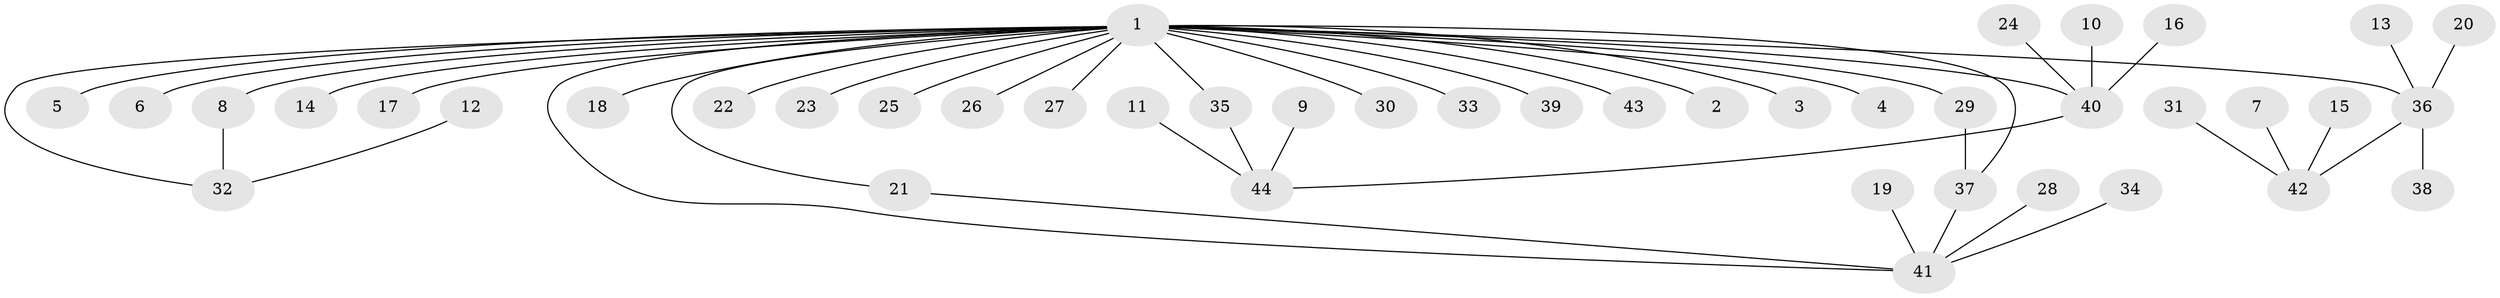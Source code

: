 // original degree distribution, {9: 0.011363636363636364, 22: 0.011363636363636364, 8: 0.022727272727272728, 4: 0.022727272727272728, 1: 0.5568181818181818, 5: 0.03409090909090909, 3: 0.06818181818181818, 2: 0.26136363636363635, 7: 0.011363636363636364}
// Generated by graph-tools (version 1.1) at 2025/26/03/09/25 03:26:01]
// undirected, 44 vertices, 48 edges
graph export_dot {
graph [start="1"]
  node [color=gray90,style=filled];
  1;
  2;
  3;
  4;
  5;
  6;
  7;
  8;
  9;
  10;
  11;
  12;
  13;
  14;
  15;
  16;
  17;
  18;
  19;
  20;
  21;
  22;
  23;
  24;
  25;
  26;
  27;
  28;
  29;
  30;
  31;
  32;
  33;
  34;
  35;
  36;
  37;
  38;
  39;
  40;
  41;
  42;
  43;
  44;
  1 -- 2 [weight=1.0];
  1 -- 3 [weight=1.0];
  1 -- 4 [weight=1.0];
  1 -- 5 [weight=1.0];
  1 -- 6 [weight=1.0];
  1 -- 8 [weight=1.0];
  1 -- 14 [weight=1.0];
  1 -- 17 [weight=1.0];
  1 -- 18 [weight=1.0];
  1 -- 21 [weight=1.0];
  1 -- 22 [weight=1.0];
  1 -- 23 [weight=1.0];
  1 -- 25 [weight=1.0];
  1 -- 26 [weight=1.0];
  1 -- 27 [weight=1.0];
  1 -- 29 [weight=1.0];
  1 -- 30 [weight=1.0];
  1 -- 32 [weight=1.0];
  1 -- 33 [weight=1.0];
  1 -- 35 [weight=1.0];
  1 -- 36 [weight=2.0];
  1 -- 37 [weight=2.0];
  1 -- 39 [weight=1.0];
  1 -- 40 [weight=1.0];
  1 -- 41 [weight=1.0];
  1 -- 43 [weight=1.0];
  7 -- 42 [weight=1.0];
  8 -- 32 [weight=1.0];
  9 -- 44 [weight=1.0];
  10 -- 40 [weight=1.0];
  11 -- 44 [weight=1.0];
  12 -- 32 [weight=1.0];
  13 -- 36 [weight=1.0];
  15 -- 42 [weight=1.0];
  16 -- 40 [weight=1.0];
  19 -- 41 [weight=1.0];
  20 -- 36 [weight=1.0];
  21 -- 41 [weight=1.0];
  24 -- 40 [weight=1.0];
  28 -- 41 [weight=1.0];
  29 -- 37 [weight=1.0];
  31 -- 42 [weight=1.0];
  34 -- 41 [weight=1.0];
  35 -- 44 [weight=1.0];
  36 -- 38 [weight=1.0];
  36 -- 42 [weight=1.0];
  37 -- 41 [weight=1.0];
  40 -- 44 [weight=1.0];
}
